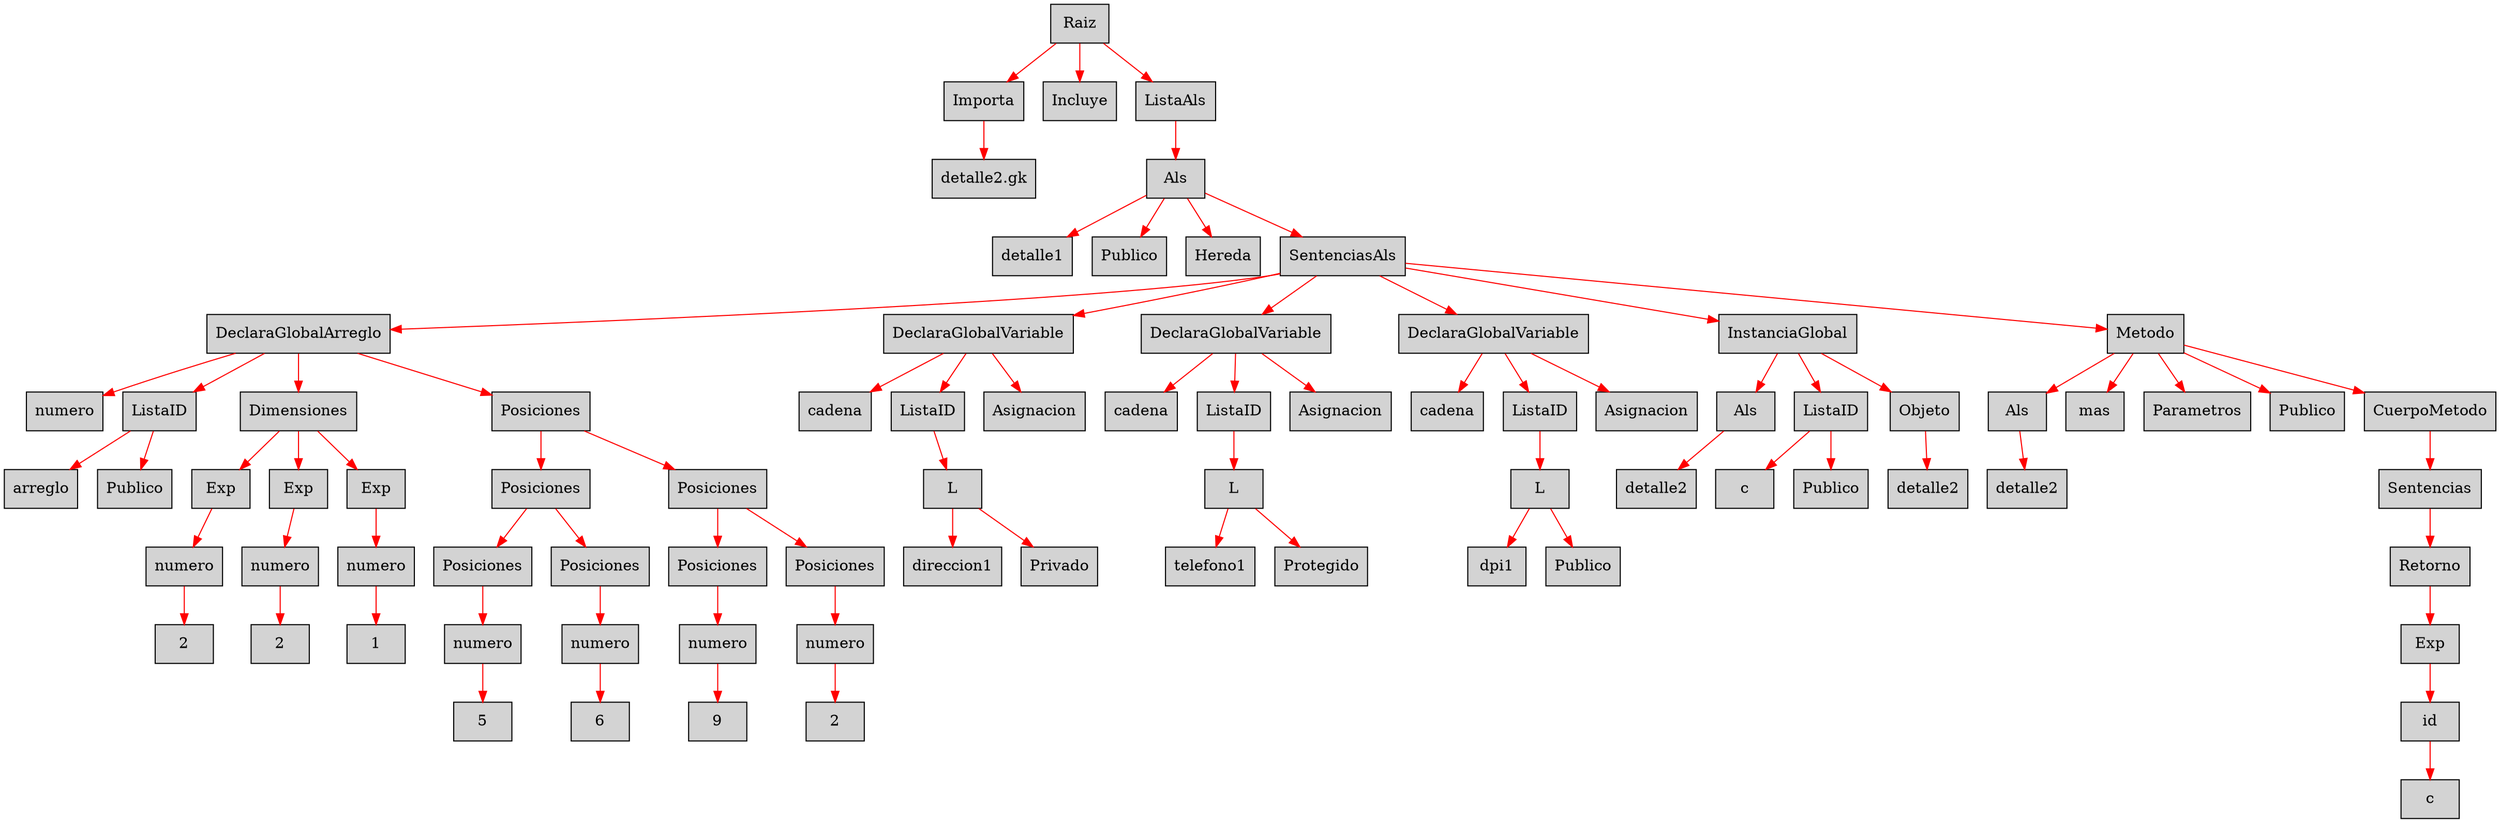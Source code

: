 digraph G {node[shape=box, style=filled]; edge[color=red]
node1657193290[label="Raiz"];
 node1657193290->node676555332;node676555332[label="Importa"];
 node676555332->node1911972865;node1911972865[label="detalle2.gk"];
 node1657193290->node512878257;node512878257[label="Incluye"];
 node1657193290->node1251584698;node1251584698[label="ListaAls"];
 node1251584698->node2032924903;node2032924903[label="Als"];
 node2032924903->node1002393007;node1002393007[label="detalle1"];
 node2032924903->node713719815;node713719815[label="Publico"];
 node2032924903->node759243670;node759243670[label="Hereda"];
 node2032924903->node193665561;node193665561[label="SentenciasAls"];
 node193665561->node1251536114;node1251536114[label="DeclaraGlobalArreglo"];
 node1251536114->node887936798;node887936798[label="numero"];
 node1251536114->node269815686;node269815686[label="ListaID"];
 node269815686->node1134396495;node1134396495[label="arreglo"];
 node269815686->node1324294066;node1324294066[label="Publico"];
 node1251536114->node476669270;node476669270[label="Dimensiones"];
 node476669270->node616046690;node616046690[label="Exp"];
 node616046690->node187197254;node187197254[label="numero"];
 node187197254->node1024260894;node1024260894[label="2"];
 node476669270->node1788373564;node1788373564[label="Exp"];
 node1788373564->node264698941;node264698941[label="numero"];
 node264698941->node1201453268;node1201453268[label="2"];
 node476669270->node487747378;node487747378[label="Exp"];
 node487747378->node888287014;node888287014[label="numero"];
 node888287014->node216865425;node216865425[label="1"];
 node1251536114->node773151168;node773151168[label="Posiciones"];
 node773151168->node552655055;node552655055[label="Posiciones"];
 node552655055->node98453736;node98453736[label="Posiciones"];
 node98453736->node1636037456;node1636037456[label="numero"];
 node1636037456->node1700556281;node1700556281[label="5"];
 node552655055->node1137502013;node1137502013[label="Posiciones"];
 node1137502013->node874675876;node874675876[label="numero"];
 node874675876->node1254429187;node1254429187[label="6"];
 node773151168->node1290837255;node1290837255[label="Posiciones"];
 node1290837255->node1747025579;node1747025579[label="Posiciones"];
 node1747025579->node1339157077;node1339157077[label="numero"];
 node1339157077->node761703590;node761703590[label="9"];
 node1290837255->node1698043048;node1698043048[label="Posiciones"];
 node1698043048->node100788867;node100788867[label="numero"];
 node100788867->node1187134292;node1187134292[label="2"];
 node193665561->node1591327926;node1591327926[label="DeclaraGlobalVariable"];
 node1591327926->node194994321;node194994321[label="cadena"];
 node1591327926->node37996179;node37996179[label="ListaID"];
 node37996179->node1435260180;node1435260180[label="L"];
 node1435260180->node1185115935;node1185115935[label="direccion1"];
 node1435260180->node919082162;node919082162[label="Privado"];
 node1591327926->node706948006;node706948006[label="Asignacion"];
 node193665561->node489750275;node489750275[label="DeclaraGlobalVariable"];
 node489750275->node1085714477;node1085714477[label="cadena"];
 node489750275->node908939533;node908939533[label="ListaID"];
 node908939533->node90186357;node90186357[label="L"];
 node90186357->node523377981;node523377981[label="telefono1"];
 node90186357->node1794175278;node1794175278[label="Protegido"];
 node489750275->node914976836;node914976836[label="Asignacion"];
 node193665561->node847155050;node847155050[label="DeclaraGlobalVariable"];
 node847155050->node1026209773;node1026209773[label="cadena"];
 node847155050->node1346259175;node1346259175[label="ListaID"];
 node1346259175->node759699956;node759699956[label="L"];
 node759699956->node1795933928;node1795933928[label="dpi1"];
 node759699956->node66486715;node66486715[label="Publico"];
 node847155050->node556632146;node556632146[label="Asignacion"];
 node193665561->node1288151610;node1288151610[label="InstanciaGlobal"];
 node1288151610->node2043544012;node2043544012[label="Als"];
 node2043544012->node1317190679;node1317190679[label="detalle2"];
 node1288151610->node52478605;node52478605[label="ListaID"];
 node52478605->node1913091745;node1913091745[label="c"];
 node52478605->node2068765004;node2068765004[label="Publico"];
 node1288151610->node544710710;node544710710[label="Objeto"];
 node544710710->node633743903;node633743903[label="detalle2"];
 node193665561->node1815995000;node1815995000[label="Metodo"];
 node1815995000->node1630851594;node1630851594[label="Als"];
 node1630851594->node2086643722;node2086643722[label="detalle2"];
 node1815995000->node1759376204;node1759376204[label="mas"];
 node1815995000->node1802560013;node1802560013[label="Parametros"];
 node1815995000->node747882987;node747882987[label="Publico"];
 node1815995000->node764226443;node764226443[label="CuerpoMetodo"];
 node764226443->node718142181;node718142181[label="Sentencias"];
 node718142181->node1178670395;node1178670395[label="Retorno"];
 node1178670395->node1949253769;node1949253769[label="Exp"];
 node1949253769->node817556724;node817556724[label="id"];
 node817556724->node1977950932;node1977950932[label="c"];

}
